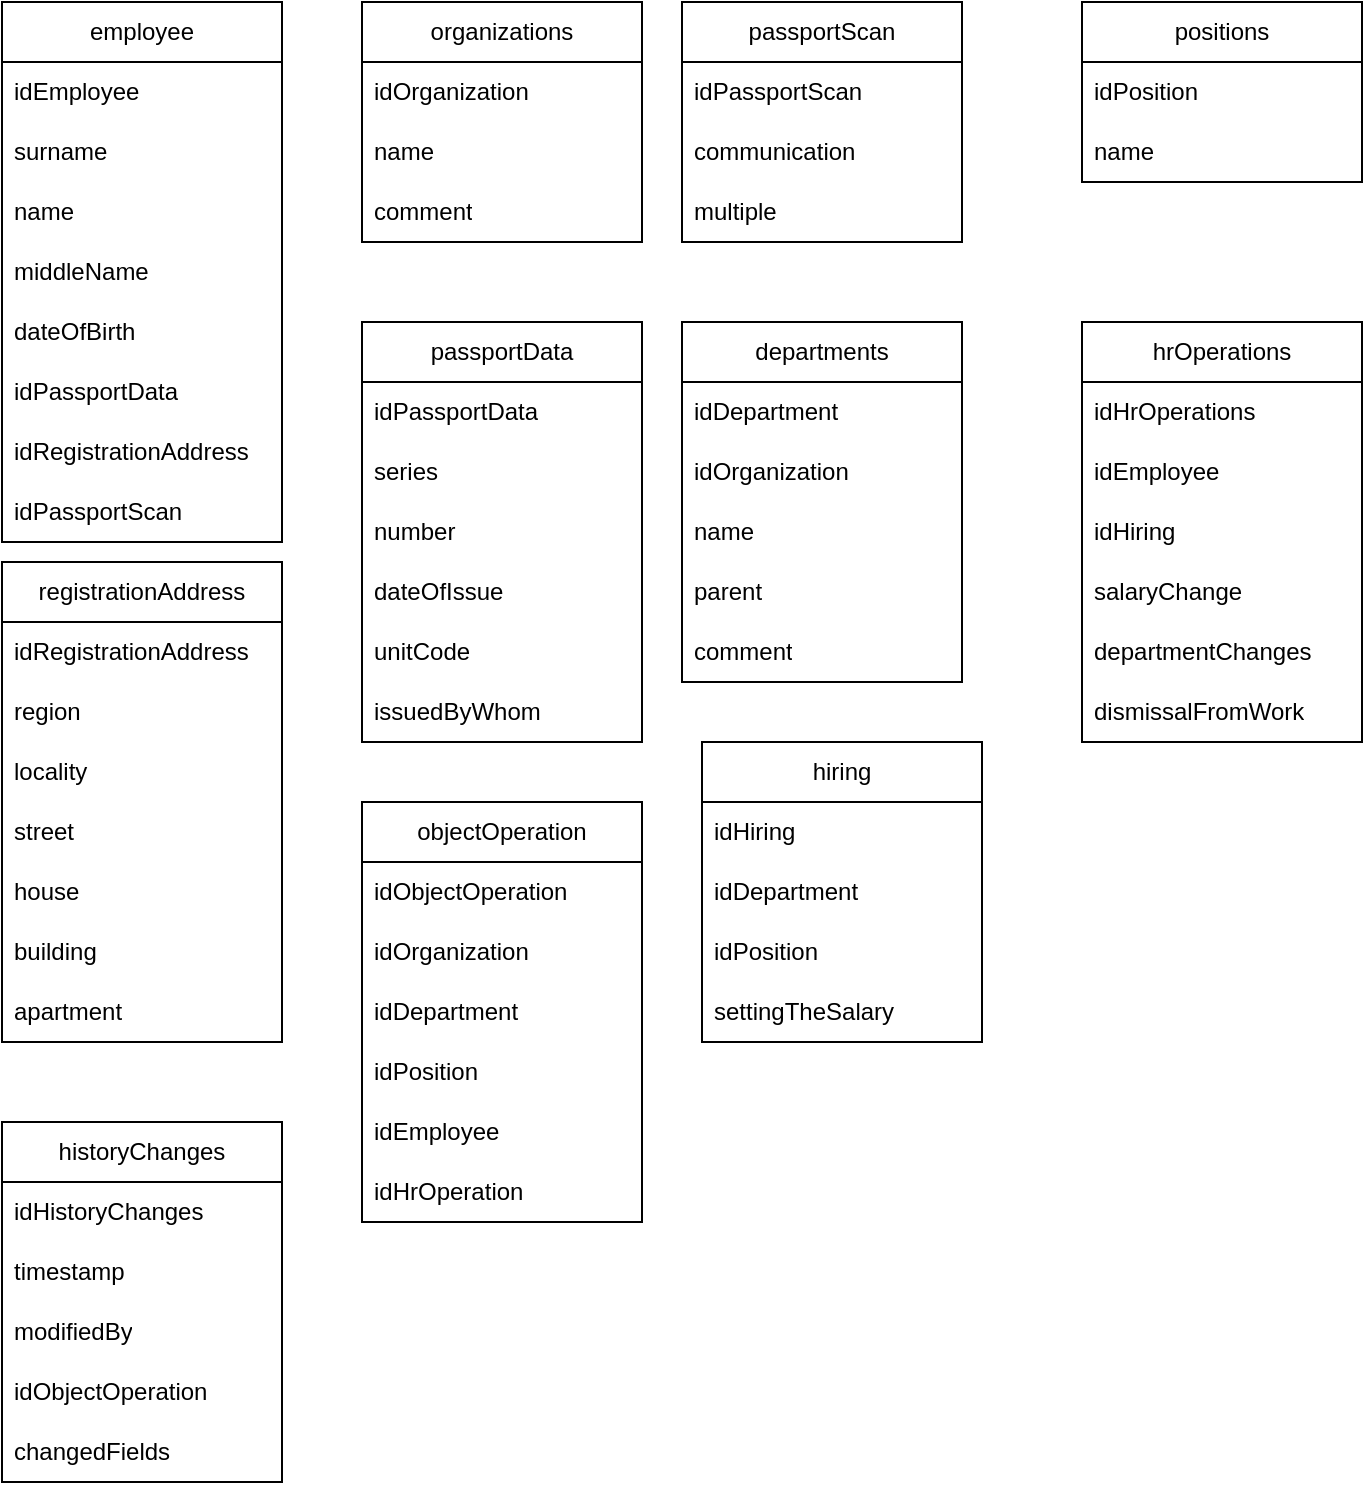 <mxfile version="24.8.3">
  <diagram name="Страница — 1" id="ANm-D0FOLEA3A3yPO6_3">
    <mxGraphModel dx="1366" dy="744" grid="1" gridSize="10" guides="1" tooltips="1" connect="1" arrows="1" fold="1" page="1" pageScale="1" pageWidth="827" pageHeight="1169" math="0" shadow="0">
      <root>
        <mxCell id="0" />
        <mxCell id="1" parent="0" />
        <mxCell id="rZvSpYlE1hxaTkA2vXnX-31" value="organizations" style="swimlane;fontStyle=0;childLayout=stackLayout;horizontal=1;startSize=30;horizontalStack=0;resizeParent=1;resizeParentMax=0;resizeLast=0;collapsible=1;marginBottom=0;whiteSpace=wrap;html=1;" parent="1" vertex="1">
          <mxGeometry x="280" y="40" width="140" height="120" as="geometry" />
        </mxCell>
        <mxCell id="rZvSpYlE1hxaTkA2vXnX-32" value="idOrganization" style="text;strokeColor=none;fillColor=none;align=left;verticalAlign=middle;spacingLeft=4;spacingRight=4;overflow=hidden;points=[[0,0.5],[1,0.5]];portConstraint=eastwest;rotatable=0;whiteSpace=wrap;html=1;" parent="rZvSpYlE1hxaTkA2vXnX-31" vertex="1">
          <mxGeometry y="30" width="140" height="30" as="geometry" />
        </mxCell>
        <mxCell id="rZvSpYlE1hxaTkA2vXnX-33" value="name" style="text;strokeColor=none;fillColor=none;align=left;verticalAlign=middle;spacingLeft=4;spacingRight=4;overflow=hidden;points=[[0,0.5],[1,0.5]];portConstraint=eastwest;rotatable=0;whiteSpace=wrap;html=1;" parent="rZvSpYlE1hxaTkA2vXnX-31" vertex="1">
          <mxGeometry y="60" width="140" height="30" as="geometry" />
        </mxCell>
        <mxCell id="rZvSpYlE1hxaTkA2vXnX-34" value="comment" style="text;strokeColor=none;fillColor=none;align=left;verticalAlign=middle;spacingLeft=4;spacingRight=4;overflow=hidden;points=[[0,0.5],[1,0.5]];portConstraint=eastwest;rotatable=0;whiteSpace=wrap;html=1;" parent="rZvSpYlE1hxaTkA2vXnX-31" vertex="1">
          <mxGeometry y="90" width="140" height="30" as="geometry" />
        </mxCell>
        <mxCell id="KjGbcsaFMLdVZy89iGqM-1" value="employee" style="swimlane;fontStyle=0;childLayout=stackLayout;horizontal=1;startSize=30;horizontalStack=0;resizeParent=1;resizeParentMax=0;resizeLast=0;collapsible=1;marginBottom=0;whiteSpace=wrap;html=1;" vertex="1" parent="1">
          <mxGeometry x="100" y="40" width="140" height="270" as="geometry" />
        </mxCell>
        <mxCell id="KjGbcsaFMLdVZy89iGqM-2" value="idEmployee" style="text;strokeColor=none;fillColor=none;align=left;verticalAlign=middle;spacingLeft=4;spacingRight=4;overflow=hidden;points=[[0,0.5],[1,0.5]];portConstraint=eastwest;rotatable=0;whiteSpace=wrap;html=1;" vertex="1" parent="KjGbcsaFMLdVZy89iGqM-1">
          <mxGeometry y="30" width="140" height="30" as="geometry" />
        </mxCell>
        <mxCell id="KjGbcsaFMLdVZy89iGqM-3" value="surname" style="text;strokeColor=none;fillColor=none;align=left;verticalAlign=middle;spacingLeft=4;spacingRight=4;overflow=hidden;points=[[0,0.5],[1,0.5]];portConstraint=eastwest;rotatable=0;whiteSpace=wrap;html=1;" vertex="1" parent="KjGbcsaFMLdVZy89iGqM-1">
          <mxGeometry y="60" width="140" height="30" as="geometry" />
        </mxCell>
        <mxCell id="KjGbcsaFMLdVZy89iGqM-4" value="name" style="text;strokeColor=none;fillColor=none;align=left;verticalAlign=middle;spacingLeft=4;spacingRight=4;overflow=hidden;points=[[0,0.5],[1,0.5]];portConstraint=eastwest;rotatable=0;whiteSpace=wrap;html=1;" vertex="1" parent="KjGbcsaFMLdVZy89iGqM-1">
          <mxGeometry y="90" width="140" height="30" as="geometry" />
        </mxCell>
        <mxCell id="KjGbcsaFMLdVZy89iGqM-6" value="middleName" style="text;strokeColor=none;fillColor=none;align=left;verticalAlign=middle;spacingLeft=4;spacingRight=4;overflow=hidden;points=[[0,0.5],[1,0.5]];portConstraint=eastwest;rotatable=0;whiteSpace=wrap;html=1;" vertex="1" parent="KjGbcsaFMLdVZy89iGqM-1">
          <mxGeometry y="120" width="140" height="30" as="geometry" />
        </mxCell>
        <mxCell id="KjGbcsaFMLdVZy89iGqM-7" value="dateOfBirth" style="text;strokeColor=none;fillColor=none;align=left;verticalAlign=middle;spacingLeft=4;spacingRight=4;overflow=hidden;points=[[0,0.5],[1,0.5]];portConstraint=eastwest;rotatable=0;whiteSpace=wrap;html=1;" vertex="1" parent="KjGbcsaFMLdVZy89iGqM-1">
          <mxGeometry y="150" width="140" height="30" as="geometry" />
        </mxCell>
        <mxCell id="KjGbcsaFMLdVZy89iGqM-8" value="idPassportData" style="text;strokeColor=none;fillColor=none;align=left;verticalAlign=middle;spacingLeft=4;spacingRight=4;overflow=hidden;points=[[0,0.5],[1,0.5]];portConstraint=eastwest;rotatable=0;whiteSpace=wrap;html=1;" vertex="1" parent="KjGbcsaFMLdVZy89iGqM-1">
          <mxGeometry y="180" width="140" height="30" as="geometry" />
        </mxCell>
        <mxCell id="KjGbcsaFMLdVZy89iGqM-16" value="idRegistrationAddress" style="text;strokeColor=none;fillColor=none;align=left;verticalAlign=middle;spacingLeft=4;spacingRight=4;overflow=hidden;points=[[0,0.5],[1,0.5]];portConstraint=eastwest;rotatable=0;whiteSpace=wrap;html=1;" vertex="1" parent="KjGbcsaFMLdVZy89iGqM-1">
          <mxGeometry y="210" width="140" height="30" as="geometry" />
        </mxCell>
        <mxCell id="KjGbcsaFMLdVZy89iGqM-17" value="idPassportScan" style="text;strokeColor=none;fillColor=none;align=left;verticalAlign=middle;spacingLeft=4;spacingRight=4;overflow=hidden;points=[[0,0.5],[1,0.5]];portConstraint=eastwest;rotatable=0;whiteSpace=wrap;html=1;" vertex="1" parent="KjGbcsaFMLdVZy89iGqM-1">
          <mxGeometry y="240" width="140" height="30" as="geometry" />
        </mxCell>
        <mxCell id="KjGbcsaFMLdVZy89iGqM-9" value="passportData" style="swimlane;fontStyle=0;childLayout=stackLayout;horizontal=1;startSize=30;horizontalStack=0;resizeParent=1;resizeParentMax=0;resizeLast=0;collapsible=1;marginBottom=0;whiteSpace=wrap;html=1;" vertex="1" parent="1">
          <mxGeometry x="280" y="200" width="140" height="210" as="geometry" />
        </mxCell>
        <mxCell id="KjGbcsaFMLdVZy89iGqM-10" value="idPassportData" style="text;strokeColor=none;fillColor=none;align=left;verticalAlign=middle;spacingLeft=4;spacingRight=4;overflow=hidden;points=[[0,0.5],[1,0.5]];portConstraint=eastwest;rotatable=0;whiteSpace=wrap;html=1;" vertex="1" parent="KjGbcsaFMLdVZy89iGqM-9">
          <mxGeometry y="30" width="140" height="30" as="geometry" />
        </mxCell>
        <mxCell id="KjGbcsaFMLdVZy89iGqM-11" value="series" style="text;strokeColor=none;fillColor=none;align=left;verticalAlign=middle;spacingLeft=4;spacingRight=4;overflow=hidden;points=[[0,0.5],[1,0.5]];portConstraint=eastwest;rotatable=0;whiteSpace=wrap;html=1;" vertex="1" parent="KjGbcsaFMLdVZy89iGqM-9">
          <mxGeometry y="60" width="140" height="30" as="geometry" />
        </mxCell>
        <mxCell id="KjGbcsaFMLdVZy89iGqM-12" value="number" style="text;strokeColor=none;fillColor=none;align=left;verticalAlign=middle;spacingLeft=4;spacingRight=4;overflow=hidden;points=[[0,0.5],[1,0.5]];portConstraint=eastwest;rotatable=0;whiteSpace=wrap;html=1;" vertex="1" parent="KjGbcsaFMLdVZy89iGqM-9">
          <mxGeometry y="90" width="140" height="30" as="geometry" />
        </mxCell>
        <mxCell id="KjGbcsaFMLdVZy89iGqM-13" value="dateOfIssue" style="text;strokeColor=none;fillColor=none;align=left;verticalAlign=middle;spacingLeft=4;spacingRight=4;overflow=hidden;points=[[0,0.5],[1,0.5]];portConstraint=eastwest;rotatable=0;whiteSpace=wrap;html=1;" vertex="1" parent="KjGbcsaFMLdVZy89iGqM-9">
          <mxGeometry y="120" width="140" height="30" as="geometry" />
        </mxCell>
        <mxCell id="KjGbcsaFMLdVZy89iGqM-14" value="unitCode" style="text;strokeColor=none;fillColor=none;align=left;verticalAlign=middle;spacingLeft=4;spacingRight=4;overflow=hidden;points=[[0,0.5],[1,0.5]];portConstraint=eastwest;rotatable=0;whiteSpace=wrap;html=1;" vertex="1" parent="KjGbcsaFMLdVZy89iGqM-9">
          <mxGeometry y="150" width="140" height="30" as="geometry" />
        </mxCell>
        <mxCell id="KjGbcsaFMLdVZy89iGqM-15" value="issuedByWhom" style="text;strokeColor=none;fillColor=none;align=left;verticalAlign=middle;spacingLeft=4;spacingRight=4;overflow=hidden;points=[[0,0.5],[1,0.5]];portConstraint=eastwest;rotatable=0;whiteSpace=wrap;html=1;" vertex="1" parent="KjGbcsaFMLdVZy89iGqM-9">
          <mxGeometry y="180" width="140" height="30" as="geometry" />
        </mxCell>
        <mxCell id="KjGbcsaFMLdVZy89iGqM-18" value="registrationAddress" style="swimlane;fontStyle=0;childLayout=stackLayout;horizontal=1;startSize=30;horizontalStack=0;resizeParent=1;resizeParentMax=0;resizeLast=0;collapsible=1;marginBottom=0;whiteSpace=wrap;html=1;" vertex="1" parent="1">
          <mxGeometry x="100" y="320" width="140" height="240" as="geometry" />
        </mxCell>
        <mxCell id="KjGbcsaFMLdVZy89iGqM-19" value="idRegistrationAddress" style="text;strokeColor=none;fillColor=none;align=left;verticalAlign=middle;spacingLeft=4;spacingRight=4;overflow=hidden;points=[[0,0.5],[1,0.5]];portConstraint=eastwest;rotatable=0;whiteSpace=wrap;html=1;" vertex="1" parent="KjGbcsaFMLdVZy89iGqM-18">
          <mxGeometry y="30" width="140" height="30" as="geometry" />
        </mxCell>
        <mxCell id="KjGbcsaFMLdVZy89iGqM-20" value="region" style="text;strokeColor=none;fillColor=none;align=left;verticalAlign=middle;spacingLeft=4;spacingRight=4;overflow=hidden;points=[[0,0.5],[1,0.5]];portConstraint=eastwest;rotatable=0;whiteSpace=wrap;html=1;" vertex="1" parent="KjGbcsaFMLdVZy89iGqM-18">
          <mxGeometry y="60" width="140" height="30" as="geometry" />
        </mxCell>
        <mxCell id="KjGbcsaFMLdVZy89iGqM-21" value="locality" style="text;strokeColor=none;fillColor=none;align=left;verticalAlign=middle;spacingLeft=4;spacingRight=4;overflow=hidden;points=[[0,0.5],[1,0.5]];portConstraint=eastwest;rotatable=0;whiteSpace=wrap;html=1;" vertex="1" parent="KjGbcsaFMLdVZy89iGqM-18">
          <mxGeometry y="90" width="140" height="30" as="geometry" />
        </mxCell>
        <mxCell id="KjGbcsaFMLdVZy89iGqM-22" value="street" style="text;strokeColor=none;fillColor=none;align=left;verticalAlign=middle;spacingLeft=4;spacingRight=4;overflow=hidden;points=[[0,0.5],[1,0.5]];portConstraint=eastwest;rotatable=0;whiteSpace=wrap;html=1;" vertex="1" parent="KjGbcsaFMLdVZy89iGqM-18">
          <mxGeometry y="120" width="140" height="30" as="geometry" />
        </mxCell>
        <mxCell id="KjGbcsaFMLdVZy89iGqM-23" value="house" style="text;strokeColor=none;fillColor=none;align=left;verticalAlign=middle;spacingLeft=4;spacingRight=4;overflow=hidden;points=[[0,0.5],[1,0.5]];portConstraint=eastwest;rotatable=0;whiteSpace=wrap;html=1;" vertex="1" parent="KjGbcsaFMLdVZy89iGqM-18">
          <mxGeometry y="150" width="140" height="30" as="geometry" />
        </mxCell>
        <mxCell id="KjGbcsaFMLdVZy89iGqM-24" value="building" style="text;strokeColor=none;fillColor=none;align=left;verticalAlign=middle;spacingLeft=4;spacingRight=4;overflow=hidden;points=[[0,0.5],[1,0.5]];portConstraint=eastwest;rotatable=0;whiteSpace=wrap;html=1;" vertex="1" parent="KjGbcsaFMLdVZy89iGqM-18">
          <mxGeometry y="180" width="140" height="30" as="geometry" />
        </mxCell>
        <mxCell id="KjGbcsaFMLdVZy89iGqM-25" value="apartment" style="text;strokeColor=none;fillColor=none;align=left;verticalAlign=middle;spacingLeft=4;spacingRight=4;overflow=hidden;points=[[0,0.5],[1,0.5]];portConstraint=eastwest;rotatable=0;whiteSpace=wrap;html=1;" vertex="1" parent="KjGbcsaFMLdVZy89iGqM-18">
          <mxGeometry y="210" width="140" height="30" as="geometry" />
        </mxCell>
        <mxCell id="KjGbcsaFMLdVZy89iGqM-26" value="passportScan" style="swimlane;fontStyle=0;childLayout=stackLayout;horizontal=1;startSize=30;horizontalStack=0;resizeParent=1;resizeParentMax=0;resizeLast=0;collapsible=1;marginBottom=0;whiteSpace=wrap;html=1;" vertex="1" parent="1">
          <mxGeometry x="440" y="40" width="140" height="120" as="geometry" />
        </mxCell>
        <mxCell id="KjGbcsaFMLdVZy89iGqM-27" value="idPassportScan" style="text;strokeColor=none;fillColor=none;align=left;verticalAlign=middle;spacingLeft=4;spacingRight=4;overflow=hidden;points=[[0,0.5],[1,0.5]];portConstraint=eastwest;rotatable=0;whiteSpace=wrap;html=1;" vertex="1" parent="KjGbcsaFMLdVZy89iGqM-26">
          <mxGeometry y="30" width="140" height="30" as="geometry" />
        </mxCell>
        <mxCell id="KjGbcsaFMLdVZy89iGqM-28" value="communication" style="text;strokeColor=none;fillColor=none;align=left;verticalAlign=middle;spacingLeft=4;spacingRight=4;overflow=hidden;points=[[0,0.5],[1,0.5]];portConstraint=eastwest;rotatable=0;whiteSpace=wrap;html=1;" vertex="1" parent="KjGbcsaFMLdVZy89iGqM-26">
          <mxGeometry y="60" width="140" height="30" as="geometry" />
        </mxCell>
        <mxCell id="KjGbcsaFMLdVZy89iGqM-29" value="multiple" style="text;strokeColor=none;fillColor=none;align=left;verticalAlign=middle;spacingLeft=4;spacingRight=4;overflow=hidden;points=[[0,0.5],[1,0.5]];portConstraint=eastwest;rotatable=0;whiteSpace=wrap;html=1;" vertex="1" parent="KjGbcsaFMLdVZy89iGqM-26">
          <mxGeometry y="90" width="140" height="30" as="geometry" />
        </mxCell>
        <mxCell id="KjGbcsaFMLdVZy89iGqM-30" value="departments" style="swimlane;fontStyle=0;childLayout=stackLayout;horizontal=1;startSize=30;horizontalStack=0;resizeParent=1;resizeParentMax=0;resizeLast=0;collapsible=1;marginBottom=0;whiteSpace=wrap;html=1;" vertex="1" parent="1">
          <mxGeometry x="440" y="200" width="140" height="180" as="geometry" />
        </mxCell>
        <mxCell id="KjGbcsaFMLdVZy89iGqM-31" value="idDepartment" style="text;strokeColor=none;fillColor=none;align=left;verticalAlign=middle;spacingLeft=4;spacingRight=4;overflow=hidden;points=[[0,0.5],[1,0.5]];portConstraint=eastwest;rotatable=0;whiteSpace=wrap;html=1;" vertex="1" parent="KjGbcsaFMLdVZy89iGqM-30">
          <mxGeometry y="30" width="140" height="30" as="geometry" />
        </mxCell>
        <mxCell id="KjGbcsaFMLdVZy89iGqM-32" value="idOrganization" style="text;strokeColor=none;fillColor=none;align=left;verticalAlign=middle;spacingLeft=4;spacingRight=4;overflow=hidden;points=[[0,0.5],[1,0.5]];portConstraint=eastwest;rotatable=0;whiteSpace=wrap;html=1;" vertex="1" parent="KjGbcsaFMLdVZy89iGqM-30">
          <mxGeometry y="60" width="140" height="30" as="geometry" />
        </mxCell>
        <mxCell id="KjGbcsaFMLdVZy89iGqM-33" value="name" style="text;strokeColor=none;fillColor=none;align=left;verticalAlign=middle;spacingLeft=4;spacingRight=4;overflow=hidden;points=[[0,0.5],[1,0.5]];portConstraint=eastwest;rotatable=0;whiteSpace=wrap;html=1;" vertex="1" parent="KjGbcsaFMLdVZy89iGqM-30">
          <mxGeometry y="90" width="140" height="30" as="geometry" />
        </mxCell>
        <mxCell id="KjGbcsaFMLdVZy89iGqM-34" value="parent" style="text;strokeColor=none;fillColor=none;align=left;verticalAlign=middle;spacingLeft=4;spacingRight=4;overflow=hidden;points=[[0,0.5],[1,0.5]];portConstraint=eastwest;rotatable=0;whiteSpace=wrap;html=1;" vertex="1" parent="KjGbcsaFMLdVZy89iGqM-30">
          <mxGeometry y="120" width="140" height="30" as="geometry" />
        </mxCell>
        <mxCell id="KjGbcsaFMLdVZy89iGqM-35" value="comment" style="text;strokeColor=none;fillColor=none;align=left;verticalAlign=middle;spacingLeft=4;spacingRight=4;overflow=hidden;points=[[0,0.5],[1,0.5]];portConstraint=eastwest;rotatable=0;whiteSpace=wrap;html=1;" vertex="1" parent="KjGbcsaFMLdVZy89iGqM-30">
          <mxGeometry y="150" width="140" height="30" as="geometry" />
        </mxCell>
        <mxCell id="KjGbcsaFMLdVZy89iGqM-36" value="positions" style="swimlane;fontStyle=0;childLayout=stackLayout;horizontal=1;startSize=30;horizontalStack=0;resizeParent=1;resizeParentMax=0;resizeLast=0;collapsible=1;marginBottom=0;whiteSpace=wrap;html=1;" vertex="1" parent="1">
          <mxGeometry x="640" y="40" width="140" height="90" as="geometry" />
        </mxCell>
        <mxCell id="KjGbcsaFMLdVZy89iGqM-37" value="idPosition" style="text;strokeColor=none;fillColor=none;align=left;verticalAlign=middle;spacingLeft=4;spacingRight=4;overflow=hidden;points=[[0,0.5],[1,0.5]];portConstraint=eastwest;rotatable=0;whiteSpace=wrap;html=1;" vertex="1" parent="KjGbcsaFMLdVZy89iGqM-36">
          <mxGeometry y="30" width="140" height="30" as="geometry" />
        </mxCell>
        <mxCell id="KjGbcsaFMLdVZy89iGqM-38" value="name" style="text;strokeColor=none;fillColor=none;align=left;verticalAlign=middle;spacingLeft=4;spacingRight=4;overflow=hidden;points=[[0,0.5],[1,0.5]];portConstraint=eastwest;rotatable=0;whiteSpace=wrap;html=1;" vertex="1" parent="KjGbcsaFMLdVZy89iGqM-36">
          <mxGeometry y="60" width="140" height="30" as="geometry" />
        </mxCell>
        <mxCell id="KjGbcsaFMLdVZy89iGqM-40" value="hrOperations" style="swimlane;fontStyle=0;childLayout=stackLayout;horizontal=1;startSize=30;horizontalStack=0;resizeParent=1;resizeParentMax=0;resizeLast=0;collapsible=1;marginBottom=0;whiteSpace=wrap;html=1;" vertex="1" parent="1">
          <mxGeometry x="640" y="200" width="140" height="210" as="geometry" />
        </mxCell>
        <mxCell id="KjGbcsaFMLdVZy89iGqM-41" value="idHrOperations" style="text;strokeColor=none;fillColor=none;align=left;verticalAlign=middle;spacingLeft=4;spacingRight=4;overflow=hidden;points=[[0,0.5],[1,0.5]];portConstraint=eastwest;rotatable=0;whiteSpace=wrap;html=1;" vertex="1" parent="KjGbcsaFMLdVZy89iGqM-40">
          <mxGeometry y="30" width="140" height="30" as="geometry" />
        </mxCell>
        <mxCell id="KjGbcsaFMLdVZy89iGqM-42" value="idEmployee" style="text;strokeColor=none;fillColor=none;align=left;verticalAlign=middle;spacingLeft=4;spacingRight=4;overflow=hidden;points=[[0,0.5],[1,0.5]];portConstraint=eastwest;rotatable=0;whiteSpace=wrap;html=1;" vertex="1" parent="KjGbcsaFMLdVZy89iGqM-40">
          <mxGeometry y="60" width="140" height="30" as="geometry" />
        </mxCell>
        <mxCell id="KjGbcsaFMLdVZy89iGqM-43" value="idHiring" style="text;strokeColor=none;fillColor=none;align=left;verticalAlign=middle;spacingLeft=4;spacingRight=4;overflow=hidden;points=[[0,0.5],[1,0.5]];portConstraint=eastwest;rotatable=0;whiteSpace=wrap;html=1;" vertex="1" parent="KjGbcsaFMLdVZy89iGqM-40">
          <mxGeometry y="90" width="140" height="30" as="geometry" />
        </mxCell>
        <mxCell id="KjGbcsaFMLdVZy89iGqM-45" value="salaryChange" style="text;strokeColor=none;fillColor=none;align=left;verticalAlign=middle;spacingLeft=4;spacingRight=4;overflow=hidden;points=[[0,0.5],[1,0.5]];portConstraint=eastwest;rotatable=0;whiteSpace=wrap;html=1;" vertex="1" parent="KjGbcsaFMLdVZy89iGqM-40">
          <mxGeometry y="120" width="140" height="30" as="geometry" />
        </mxCell>
        <mxCell id="KjGbcsaFMLdVZy89iGqM-46" value="departmentChanges" style="text;strokeColor=none;fillColor=none;align=left;verticalAlign=middle;spacingLeft=4;spacingRight=4;overflow=hidden;points=[[0,0.5],[1,0.5]];portConstraint=eastwest;rotatable=0;whiteSpace=wrap;html=1;" vertex="1" parent="KjGbcsaFMLdVZy89iGqM-40">
          <mxGeometry y="150" width="140" height="30" as="geometry" />
        </mxCell>
        <mxCell id="KjGbcsaFMLdVZy89iGqM-47" value="dismissalFromWork" style="text;strokeColor=none;fillColor=none;align=left;verticalAlign=middle;spacingLeft=4;spacingRight=4;overflow=hidden;points=[[0,0.5],[1,0.5]];portConstraint=eastwest;rotatable=0;whiteSpace=wrap;html=1;" vertex="1" parent="KjGbcsaFMLdVZy89iGqM-40">
          <mxGeometry y="180" width="140" height="30" as="geometry" />
        </mxCell>
        <mxCell id="KjGbcsaFMLdVZy89iGqM-48" value="hiring" style="swimlane;fontStyle=0;childLayout=stackLayout;horizontal=1;startSize=30;horizontalStack=0;resizeParent=1;resizeParentMax=0;resizeLast=0;collapsible=1;marginBottom=0;whiteSpace=wrap;html=1;" vertex="1" parent="1">
          <mxGeometry x="450" y="410" width="140" height="150" as="geometry" />
        </mxCell>
        <mxCell id="KjGbcsaFMLdVZy89iGqM-49" value="idHiring" style="text;strokeColor=none;fillColor=none;align=left;verticalAlign=middle;spacingLeft=4;spacingRight=4;overflow=hidden;points=[[0,0.5],[1,0.5]];portConstraint=eastwest;rotatable=0;whiteSpace=wrap;html=1;" vertex="1" parent="KjGbcsaFMLdVZy89iGqM-48">
          <mxGeometry y="30" width="140" height="30" as="geometry" />
        </mxCell>
        <mxCell id="KjGbcsaFMLdVZy89iGqM-53" value="idDepartment" style="text;strokeColor=none;fillColor=none;align=left;verticalAlign=middle;spacingLeft=4;spacingRight=4;overflow=hidden;points=[[0,0.5],[1,0.5]];portConstraint=eastwest;rotatable=0;whiteSpace=wrap;html=1;" vertex="1" parent="KjGbcsaFMLdVZy89iGqM-48">
          <mxGeometry y="60" width="140" height="30" as="geometry" />
        </mxCell>
        <mxCell id="KjGbcsaFMLdVZy89iGqM-51" value="idPosition" style="text;strokeColor=none;fillColor=none;align=left;verticalAlign=middle;spacingLeft=4;spacingRight=4;overflow=hidden;points=[[0,0.5],[1,0.5]];portConstraint=eastwest;rotatable=0;whiteSpace=wrap;html=1;" vertex="1" parent="KjGbcsaFMLdVZy89iGqM-48">
          <mxGeometry y="90" width="140" height="30" as="geometry" />
        </mxCell>
        <mxCell id="KjGbcsaFMLdVZy89iGqM-52" value="settingTheSalary" style="text;strokeColor=none;fillColor=none;align=left;verticalAlign=middle;spacingLeft=4;spacingRight=4;overflow=hidden;points=[[0,0.5],[1,0.5]];portConstraint=eastwest;rotatable=0;whiteSpace=wrap;html=1;" vertex="1" parent="KjGbcsaFMLdVZy89iGqM-48">
          <mxGeometry y="120" width="140" height="30" as="geometry" />
        </mxCell>
        <mxCell id="KjGbcsaFMLdVZy89iGqM-54" value="historyChanges" style="swimlane;fontStyle=0;childLayout=stackLayout;horizontal=1;startSize=30;horizontalStack=0;resizeParent=1;resizeParentMax=0;resizeLast=0;collapsible=1;marginBottom=0;whiteSpace=wrap;html=1;" vertex="1" parent="1">
          <mxGeometry x="100" y="600" width="140" height="180" as="geometry" />
        </mxCell>
        <mxCell id="KjGbcsaFMLdVZy89iGqM-55" value="idHistoryChanges" style="text;strokeColor=none;fillColor=none;align=left;verticalAlign=middle;spacingLeft=4;spacingRight=4;overflow=hidden;points=[[0,0.5],[1,0.5]];portConstraint=eastwest;rotatable=0;whiteSpace=wrap;html=1;" vertex="1" parent="KjGbcsaFMLdVZy89iGqM-54">
          <mxGeometry y="30" width="140" height="30" as="geometry" />
        </mxCell>
        <mxCell id="KjGbcsaFMLdVZy89iGqM-56" value="timestamp" style="text;strokeColor=none;fillColor=none;align=left;verticalAlign=middle;spacingLeft=4;spacingRight=4;overflow=hidden;points=[[0,0.5],[1,0.5]];portConstraint=eastwest;rotatable=0;whiteSpace=wrap;html=1;" vertex="1" parent="KjGbcsaFMLdVZy89iGqM-54">
          <mxGeometry y="60" width="140" height="30" as="geometry" />
        </mxCell>
        <mxCell id="KjGbcsaFMLdVZy89iGqM-57" value="modifiedBy" style="text;strokeColor=none;fillColor=none;align=left;verticalAlign=middle;spacingLeft=4;spacingRight=4;overflow=hidden;points=[[0,0.5],[1,0.5]];portConstraint=eastwest;rotatable=0;whiteSpace=wrap;html=1;" vertex="1" parent="KjGbcsaFMLdVZy89iGqM-54">
          <mxGeometry y="90" width="140" height="30" as="geometry" />
        </mxCell>
        <mxCell id="KjGbcsaFMLdVZy89iGqM-58" value="idObjectOperation" style="text;strokeColor=none;fillColor=none;align=left;verticalAlign=middle;spacingLeft=4;spacingRight=4;overflow=hidden;points=[[0,0.5],[1,0.5]];portConstraint=eastwest;rotatable=0;whiteSpace=wrap;html=1;" vertex="1" parent="KjGbcsaFMLdVZy89iGqM-54">
          <mxGeometry y="120" width="140" height="30" as="geometry" />
        </mxCell>
        <mxCell id="KjGbcsaFMLdVZy89iGqM-59" value="changedFields" style="text;strokeColor=none;fillColor=none;align=left;verticalAlign=middle;spacingLeft=4;spacingRight=4;overflow=hidden;points=[[0,0.5],[1,0.5]];portConstraint=eastwest;rotatable=0;whiteSpace=wrap;html=1;" vertex="1" parent="KjGbcsaFMLdVZy89iGqM-54">
          <mxGeometry y="150" width="140" height="30" as="geometry" />
        </mxCell>
        <mxCell id="KjGbcsaFMLdVZy89iGqM-61" value="objectOperation" style="swimlane;fontStyle=0;childLayout=stackLayout;horizontal=1;startSize=30;horizontalStack=0;resizeParent=1;resizeParentMax=0;resizeLast=0;collapsible=1;marginBottom=0;whiteSpace=wrap;html=1;" vertex="1" parent="1">
          <mxGeometry x="280" y="440" width="140" height="210" as="geometry" />
        </mxCell>
        <mxCell id="KjGbcsaFMLdVZy89iGqM-62" value="idObjectOperation" style="text;strokeColor=none;fillColor=none;align=left;verticalAlign=middle;spacingLeft=4;spacingRight=4;overflow=hidden;points=[[0,0.5],[1,0.5]];portConstraint=eastwest;rotatable=0;whiteSpace=wrap;html=1;" vertex="1" parent="KjGbcsaFMLdVZy89iGqM-61">
          <mxGeometry y="30" width="140" height="30" as="geometry" />
        </mxCell>
        <mxCell id="KjGbcsaFMLdVZy89iGqM-63" value="idOrganization" style="text;strokeColor=none;fillColor=none;align=left;verticalAlign=middle;spacingLeft=4;spacingRight=4;overflow=hidden;points=[[0,0.5],[1,0.5]];portConstraint=eastwest;rotatable=0;whiteSpace=wrap;html=1;" vertex="1" parent="KjGbcsaFMLdVZy89iGqM-61">
          <mxGeometry y="60" width="140" height="30" as="geometry" />
        </mxCell>
        <mxCell id="KjGbcsaFMLdVZy89iGqM-64" value="idDepartment" style="text;strokeColor=none;fillColor=none;align=left;verticalAlign=middle;spacingLeft=4;spacingRight=4;overflow=hidden;points=[[0,0.5],[1,0.5]];portConstraint=eastwest;rotatable=0;whiteSpace=wrap;html=1;" vertex="1" parent="KjGbcsaFMLdVZy89iGqM-61">
          <mxGeometry y="90" width="140" height="30" as="geometry" />
        </mxCell>
        <mxCell id="KjGbcsaFMLdVZy89iGqM-65" value="idPosition" style="text;strokeColor=none;fillColor=none;align=left;verticalAlign=middle;spacingLeft=4;spacingRight=4;overflow=hidden;points=[[0,0.5],[1,0.5]];portConstraint=eastwest;rotatable=0;whiteSpace=wrap;html=1;" vertex="1" parent="KjGbcsaFMLdVZy89iGqM-61">
          <mxGeometry y="120" width="140" height="30" as="geometry" />
        </mxCell>
        <mxCell id="KjGbcsaFMLdVZy89iGqM-66" value="idEmployee" style="text;strokeColor=none;fillColor=none;align=left;verticalAlign=middle;spacingLeft=4;spacingRight=4;overflow=hidden;points=[[0,0.5],[1,0.5]];portConstraint=eastwest;rotatable=0;whiteSpace=wrap;html=1;" vertex="1" parent="KjGbcsaFMLdVZy89iGqM-61">
          <mxGeometry y="150" width="140" height="30" as="geometry" />
        </mxCell>
        <mxCell id="KjGbcsaFMLdVZy89iGqM-67" value="idHrOperation" style="text;strokeColor=none;fillColor=none;align=left;verticalAlign=middle;spacingLeft=4;spacingRight=4;overflow=hidden;points=[[0,0.5],[1,0.5]];portConstraint=eastwest;rotatable=0;whiteSpace=wrap;html=1;" vertex="1" parent="KjGbcsaFMLdVZy89iGqM-61">
          <mxGeometry y="180" width="140" height="30" as="geometry" />
        </mxCell>
      </root>
    </mxGraphModel>
  </diagram>
</mxfile>
